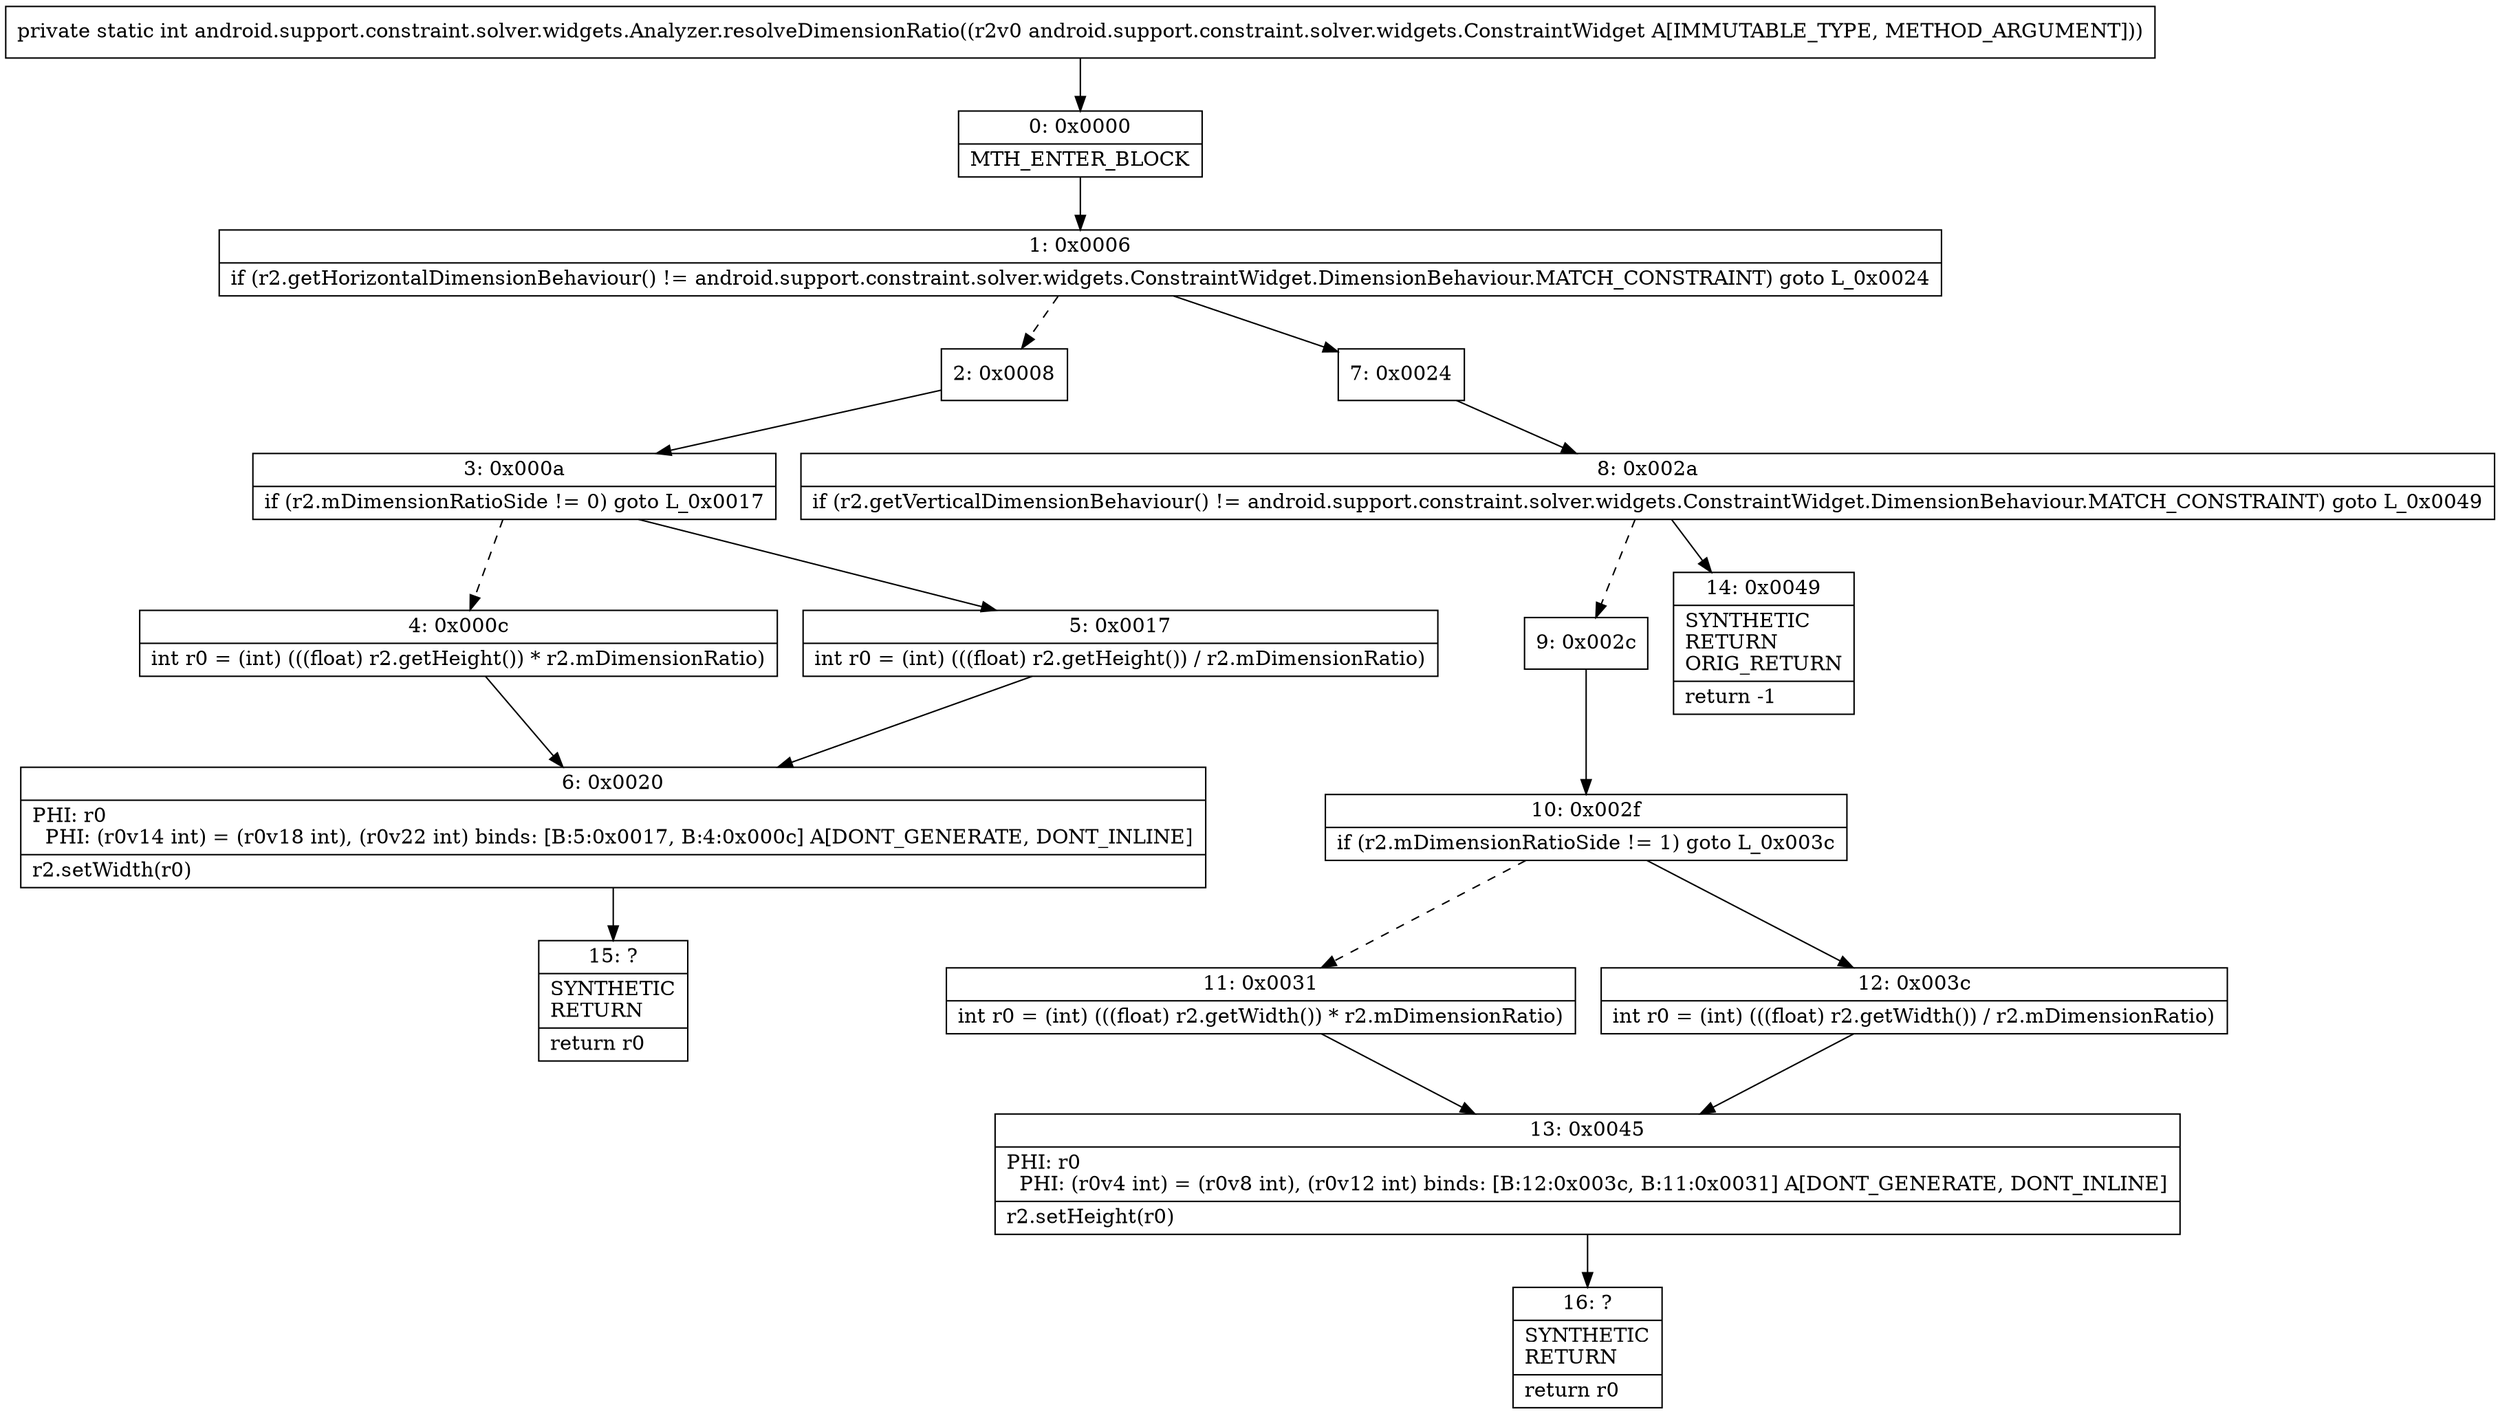 digraph "CFG forandroid.support.constraint.solver.widgets.Analyzer.resolveDimensionRatio(Landroid\/support\/constraint\/solver\/widgets\/ConstraintWidget;)I" {
Node_0 [shape=record,label="{0\:\ 0x0000|MTH_ENTER_BLOCK\l}"];
Node_1 [shape=record,label="{1\:\ 0x0006|if (r2.getHorizontalDimensionBehaviour() != android.support.constraint.solver.widgets.ConstraintWidget.DimensionBehaviour.MATCH_CONSTRAINT) goto L_0x0024\l}"];
Node_2 [shape=record,label="{2\:\ 0x0008}"];
Node_3 [shape=record,label="{3\:\ 0x000a|if (r2.mDimensionRatioSide != 0) goto L_0x0017\l}"];
Node_4 [shape=record,label="{4\:\ 0x000c|int r0 = (int) (((float) r2.getHeight()) * r2.mDimensionRatio)\l}"];
Node_5 [shape=record,label="{5\:\ 0x0017|int r0 = (int) (((float) r2.getHeight()) \/ r2.mDimensionRatio)\l}"];
Node_6 [shape=record,label="{6\:\ 0x0020|PHI: r0 \l  PHI: (r0v14 int) = (r0v18 int), (r0v22 int) binds: [B:5:0x0017, B:4:0x000c] A[DONT_GENERATE, DONT_INLINE]\l|r2.setWidth(r0)\l}"];
Node_7 [shape=record,label="{7\:\ 0x0024}"];
Node_8 [shape=record,label="{8\:\ 0x002a|if (r2.getVerticalDimensionBehaviour() != android.support.constraint.solver.widgets.ConstraintWidget.DimensionBehaviour.MATCH_CONSTRAINT) goto L_0x0049\l}"];
Node_9 [shape=record,label="{9\:\ 0x002c}"];
Node_10 [shape=record,label="{10\:\ 0x002f|if (r2.mDimensionRatioSide != 1) goto L_0x003c\l}"];
Node_11 [shape=record,label="{11\:\ 0x0031|int r0 = (int) (((float) r2.getWidth()) * r2.mDimensionRatio)\l}"];
Node_12 [shape=record,label="{12\:\ 0x003c|int r0 = (int) (((float) r2.getWidth()) \/ r2.mDimensionRatio)\l}"];
Node_13 [shape=record,label="{13\:\ 0x0045|PHI: r0 \l  PHI: (r0v4 int) = (r0v8 int), (r0v12 int) binds: [B:12:0x003c, B:11:0x0031] A[DONT_GENERATE, DONT_INLINE]\l|r2.setHeight(r0)\l}"];
Node_14 [shape=record,label="{14\:\ 0x0049|SYNTHETIC\lRETURN\lORIG_RETURN\l|return \-1\l}"];
Node_15 [shape=record,label="{15\:\ ?|SYNTHETIC\lRETURN\l|return r0\l}"];
Node_16 [shape=record,label="{16\:\ ?|SYNTHETIC\lRETURN\l|return r0\l}"];
MethodNode[shape=record,label="{private static int android.support.constraint.solver.widgets.Analyzer.resolveDimensionRatio((r2v0 android.support.constraint.solver.widgets.ConstraintWidget A[IMMUTABLE_TYPE, METHOD_ARGUMENT])) }"];
MethodNode -> Node_0;
Node_0 -> Node_1;
Node_1 -> Node_2[style=dashed];
Node_1 -> Node_7;
Node_2 -> Node_3;
Node_3 -> Node_4[style=dashed];
Node_3 -> Node_5;
Node_4 -> Node_6;
Node_5 -> Node_6;
Node_6 -> Node_15;
Node_7 -> Node_8;
Node_8 -> Node_9[style=dashed];
Node_8 -> Node_14;
Node_9 -> Node_10;
Node_10 -> Node_11[style=dashed];
Node_10 -> Node_12;
Node_11 -> Node_13;
Node_12 -> Node_13;
Node_13 -> Node_16;
}

